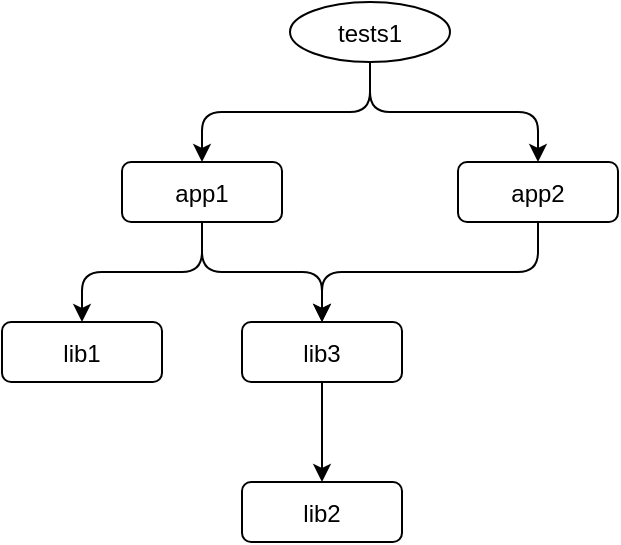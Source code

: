 <mxfile version="14.4.3" type="device"><diagram id="jscReXILrbK1nyq8CZ4Z" name="Page-1"><mxGraphModel dx="1360" dy="862" grid="1" gridSize="10" guides="1" tooltips="1" connect="1" arrows="1" fold="1" page="1" pageScale="1" pageWidth="827" pageHeight="1169" math="0" shadow="0"><root><mxCell id="0"/><mxCell id="1" parent="0"/><mxCell id="KtSY98yChc3WDuEF9lda-4" value="tests1" style="ellipse;rounded=1;" vertex="1" parent="1"><mxGeometry x="464" y="310" width="80" height="30" as="geometry"/></mxCell><mxCell id="KtSY98yChc3WDuEF9lda-5" value="app1" style="rounded=1;" vertex="1" parent="1"><mxGeometry x="380" y="390" width="80" height="30" as="geometry"/></mxCell><mxCell id="KtSY98yChc3WDuEF9lda-6" value="" style="edgeStyle=elbowEdgeStyle;elbow=vertical;" edge="1" source="KtSY98yChc3WDuEF9lda-4" target="KtSY98yChc3WDuEF9lda-5" parent="1"><mxGeometry relative="1" as="geometry"/></mxCell><mxCell id="KtSY98yChc3WDuEF9lda-7" style="edgeStyle=elbowEdgeStyle;elbow=vertical;" edge="1" source="KtSY98yChc3WDuEF9lda-8" target="KtSY98yChc3WDuEF9lda-12" parent="1"><mxGeometry relative="1" as="geometry"/></mxCell><mxCell id="KtSY98yChc3WDuEF9lda-8" value="app2" style="rounded=1;" vertex="1" parent="1"><mxGeometry x="548" y="390" width="80" height="30" as="geometry"/></mxCell><mxCell id="KtSY98yChc3WDuEF9lda-9" value="" style="edgeStyle=elbowEdgeStyle;elbow=vertical;" edge="1" source="KtSY98yChc3WDuEF9lda-4" target="KtSY98yChc3WDuEF9lda-8" parent="1"><mxGeometry relative="1" as="geometry"/></mxCell><mxCell id="KtSY98yChc3WDuEF9lda-10" value="lib1" style="rounded=1;" vertex="1" parent="1"><mxGeometry x="320" y="470" width="80" height="30" as="geometry"/></mxCell><mxCell id="KtSY98yChc3WDuEF9lda-11" value="" style="edgeStyle=elbowEdgeStyle;elbow=vertical;" edge="1" source="KtSY98yChc3WDuEF9lda-5" target="KtSY98yChc3WDuEF9lda-10" parent="1"><mxGeometry relative="1" as="geometry"/></mxCell><mxCell id="KtSY98yChc3WDuEF9lda-12" value="lib3" style="rounded=1;" vertex="1" parent="1"><mxGeometry x="440" y="470" width="80" height="30" as="geometry"/></mxCell><mxCell id="KtSY98yChc3WDuEF9lda-13" value="" style="edgeStyle=elbowEdgeStyle;elbow=vertical;" edge="1" source="KtSY98yChc3WDuEF9lda-5" target="KtSY98yChc3WDuEF9lda-12" parent="1"><mxGeometry relative="1" as="geometry"/></mxCell><mxCell id="KtSY98yChc3WDuEF9lda-14" value="lib2" style="rounded=1;" vertex="1" parent="1"><mxGeometry x="440" y="550" width="80" height="30" as="geometry"/></mxCell><mxCell id="KtSY98yChc3WDuEF9lda-15" value="" style="edgeStyle=elbowEdgeStyle;elbow=vertical;" edge="1" source="KtSY98yChc3WDuEF9lda-12" target="KtSY98yChc3WDuEF9lda-14" parent="1"><mxGeometry relative="1" as="geometry"/></mxCell></root></mxGraphModel></diagram></mxfile>